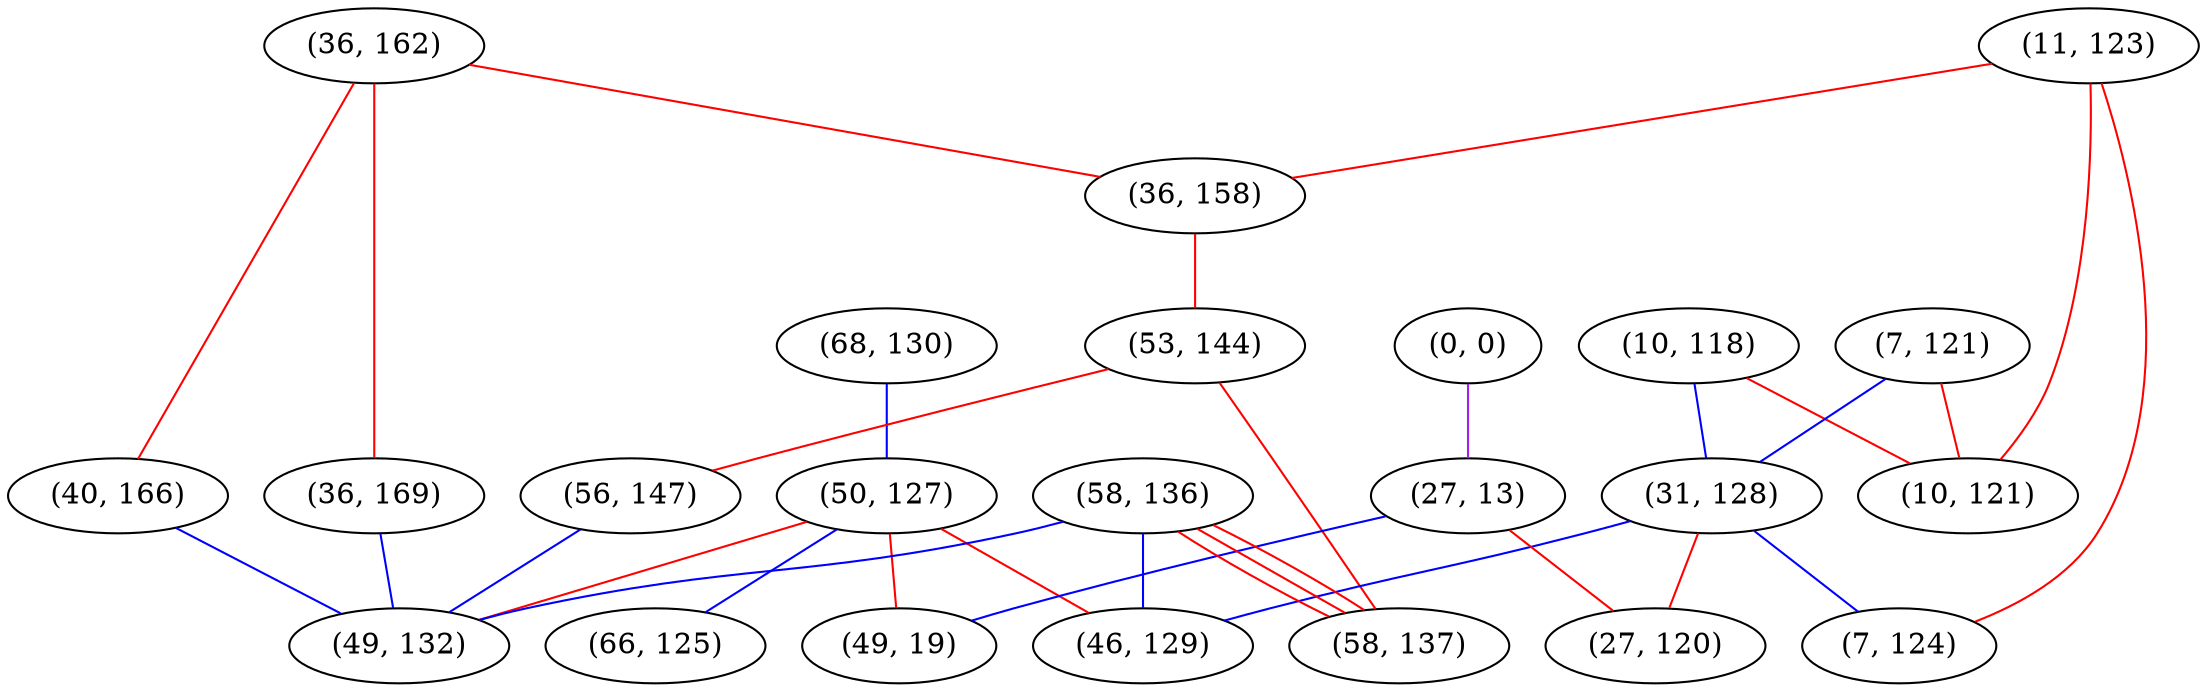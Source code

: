 graph "" {
"(11, 123)";
"(68, 130)";
"(36, 162)";
"(10, 118)";
"(36, 158)";
"(7, 121)";
"(53, 144)";
"(50, 127)";
"(40, 166)";
"(31, 128)";
"(0, 0)";
"(66, 125)";
"(10, 121)";
"(27, 13)";
"(58, 136)";
"(46, 129)";
"(7, 124)";
"(56, 147)";
"(49, 19)";
"(36, 169)";
"(27, 120)";
"(58, 137)";
"(49, 132)";
"(11, 123)" -- "(7, 124)"  [color=red, key=0, weight=1];
"(11, 123)" -- "(36, 158)"  [color=red, key=0, weight=1];
"(11, 123)" -- "(10, 121)"  [color=red, key=0, weight=1];
"(68, 130)" -- "(50, 127)"  [color=blue, key=0, weight=3];
"(36, 162)" -- "(40, 166)"  [color=red, key=0, weight=1];
"(36, 162)" -- "(36, 169)"  [color=red, key=0, weight=1];
"(36, 162)" -- "(36, 158)"  [color=red, key=0, weight=1];
"(10, 118)" -- "(31, 128)"  [color=blue, key=0, weight=3];
"(10, 118)" -- "(10, 121)"  [color=red, key=0, weight=1];
"(36, 158)" -- "(53, 144)"  [color=red, key=0, weight=1];
"(7, 121)" -- "(31, 128)"  [color=blue, key=0, weight=3];
"(7, 121)" -- "(10, 121)"  [color=red, key=0, weight=1];
"(53, 144)" -- "(56, 147)"  [color=red, key=0, weight=1];
"(53, 144)" -- "(58, 137)"  [color=red, key=0, weight=1];
"(50, 127)" -- "(46, 129)"  [color=red, key=0, weight=1];
"(50, 127)" -- "(49, 19)"  [color=red, key=0, weight=1];
"(50, 127)" -- "(66, 125)"  [color=blue, key=0, weight=3];
"(50, 127)" -- "(49, 132)"  [color=red, key=0, weight=1];
"(40, 166)" -- "(49, 132)"  [color=blue, key=0, weight=3];
"(31, 128)" -- "(27, 120)"  [color=red, key=0, weight=1];
"(31, 128)" -- "(7, 124)"  [color=blue, key=0, weight=3];
"(31, 128)" -- "(46, 129)"  [color=blue, key=0, weight=3];
"(0, 0)" -- "(27, 13)"  [color=purple, key=0, weight=4];
"(27, 13)" -- "(27, 120)"  [color=red, key=0, weight=1];
"(27, 13)" -- "(49, 19)"  [color=blue, key=0, weight=3];
"(58, 136)" -- "(46, 129)"  [color=blue, key=0, weight=3];
"(58, 136)" -- "(49, 132)"  [color=blue, key=0, weight=3];
"(58, 136)" -- "(58, 137)"  [color=red, key=0, weight=1];
"(58, 136)" -- "(58, 137)"  [color=red, key=1, weight=1];
"(58, 136)" -- "(58, 137)"  [color=red, key=2, weight=1];
"(56, 147)" -- "(49, 132)"  [color=blue, key=0, weight=3];
"(36, 169)" -- "(49, 132)"  [color=blue, key=0, weight=3];
}
